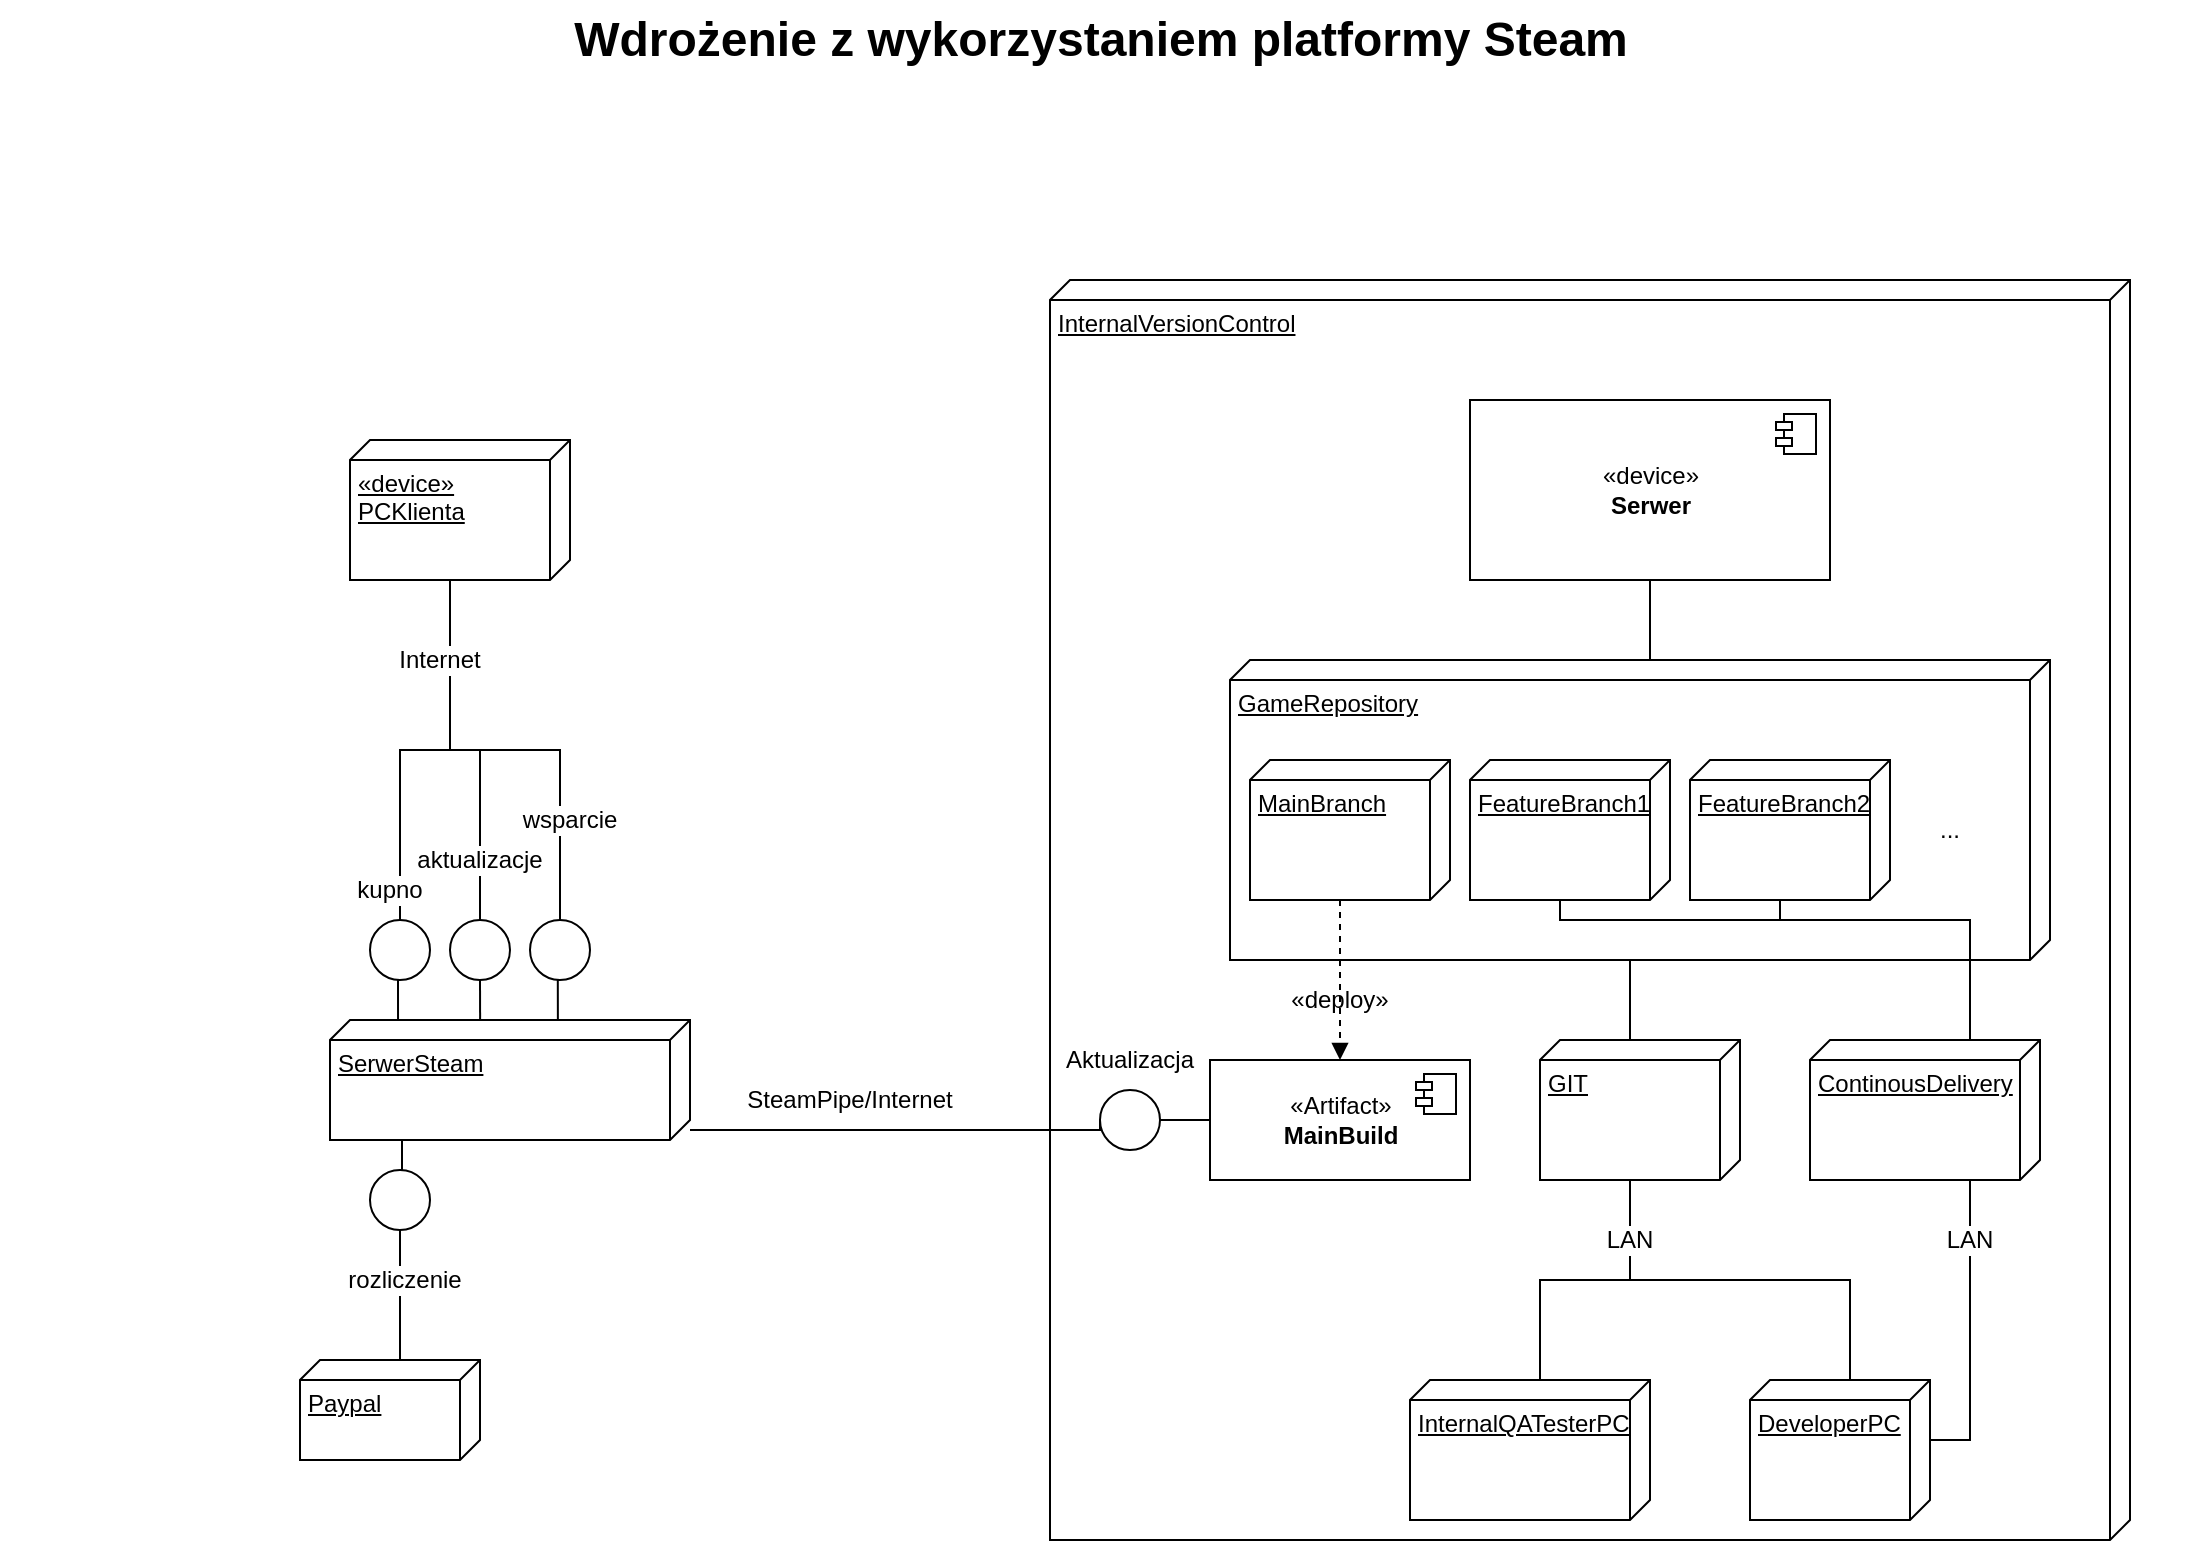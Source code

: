 <mxfile version="13.2.4" type="google"><diagram name="Page-1" id="929967ad-93f9-6ef4-fab6-5d389245f69c"><mxGraphModel dx="3555" dy="1933" grid="1" gridSize="10" guides="1" tooltips="1" connect="1" arrows="1" fold="1" page="1" pageScale="1.5" pageWidth="827" pageHeight="583" background="none" math="0" shadow="0"><root><mxCell id="0" style=";html=1;"/><mxCell id="1" style=";html=1;" parent="0"/><mxCell id="1672d66443f91eb5-23" value="Wdrożenie z wykorzystaniem platformy Steam" style="text;strokeColor=none;fillColor=none;html=1;fontSize=24;fontStyle=1;verticalAlign=middle;align=center;" parent="1" vertex="1"><mxGeometry x="50" y="20" width="1100" height="40" as="geometry"/></mxCell><mxCell id="Bc8ptzITV78zBMkBvAhY-1" value="&lt;div&gt;SerwerSteam&lt;/div&gt;" style="verticalAlign=top;align=left;spacingTop=8;spacingLeft=2;spacingRight=12;shape=cube;size=10;direction=south;fontStyle=4;html=1;" vertex="1" parent="1"><mxGeometry x="215" y="530" width="180" height="60" as="geometry"/></mxCell><mxCell id="Bc8ptzITV78zBMkBvAhY-8" value="&lt;div&gt;«device»&lt;/div&gt;&lt;div&gt;PCKlienta&lt;/div&gt;" style="verticalAlign=top;align=left;spacingTop=8;spacingLeft=2;spacingRight=12;shape=cube;size=10;direction=south;fontStyle=4;html=1;" vertex="1" parent="1"><mxGeometry x="225" y="240" width="110" height="70" as="geometry"/></mxCell><mxCell id="Bc8ptzITV78zBMkBvAhY-9" value="&lt;div&gt;InternalVersionControl&lt;/div&gt;" style="verticalAlign=top;align=left;spacingTop=8;spacingLeft=2;spacingRight=12;shape=cube;size=10;direction=south;fontStyle=4;html=1;" vertex="1" parent="1"><mxGeometry x="575" y="160" width="540" height="630" as="geometry"/></mxCell><mxCell id="Bc8ptzITV78zBMkBvAhY-11" value="&lt;div&gt;SteamPipe/Internet&lt;/div&gt;" style="text;html=1;strokeColor=none;fillColor=none;align=center;verticalAlign=middle;whiteSpace=wrap;rounded=0;" vertex="1" parent="1"><mxGeometry x="455" y="560" width="40" height="20" as="geometry"/></mxCell><mxCell id="Bc8ptzITV78zBMkBvAhY-14" value="&lt;div&gt;GameRepository&lt;/div&gt;" style="verticalAlign=top;align=left;spacingTop=8;spacingLeft=2;spacingRight=12;shape=cube;size=10;direction=south;fontStyle=4;html=1;" vertex="1" parent="1"><mxGeometry x="665" y="350" width="410" height="150" as="geometry"/></mxCell><mxCell id="Bc8ptzITV78zBMkBvAhY-25" style="edgeStyle=orthogonalEdgeStyle;rounded=0;orthogonalLoop=1;jettySize=auto;html=1;exitX=0;exitY=0;exitDx=0;exitDy=40;exitPerimeter=0;entryX=0;entryY=0;entryDx=70;entryDy=55;entryPerimeter=0;endArrow=none;endFill=0;" edge="1" parent="1" source="Bc8ptzITV78zBMkBvAhY-15" target="Bc8ptzITV78zBMkBvAhY-22"><mxGeometry relative="1" as="geometry"/></mxCell><mxCell id="Bc8ptzITV78zBMkBvAhY-15" value="DeveloperPC" style="verticalAlign=top;align=left;spacingTop=8;spacingLeft=2;spacingRight=12;shape=cube;size=10;direction=south;fontStyle=4;html=1;" vertex="1" parent="1"><mxGeometry x="925" y="710" width="90" height="70" as="geometry"/></mxCell><mxCell id="Bc8ptzITV78zBMkBvAhY-17" value="MainBranch" style="verticalAlign=top;align=left;spacingTop=8;spacingLeft=2;spacingRight=12;shape=cube;size=10;direction=south;fontStyle=4;html=1;" vertex="1" parent="1"><mxGeometry x="675" y="400" width="100" height="70" as="geometry"/></mxCell><mxCell id="Bc8ptzITV78zBMkBvAhY-31" style="edgeStyle=orthogonalEdgeStyle;rounded=0;orthogonalLoop=1;jettySize=auto;html=1;exitX=0;exitY=0;exitDx=70;exitDy=55;exitPerimeter=0;endArrow=none;endFill=0;" edge="1" parent="1" source="Bc8ptzITV78zBMkBvAhY-18" target="Bc8ptzITV78zBMkBvAhY-29"><mxGeometry relative="1" as="geometry"><Array as="points"><mxPoint x="830" y="480"/><mxPoint x="1035" y="480"/></Array></mxGeometry></mxCell><mxCell id="Bc8ptzITV78zBMkBvAhY-18" value="&lt;div&gt;FeatureBranch1&lt;/div&gt;" style="verticalAlign=top;align=left;spacingTop=8;spacingLeft=2;spacingRight=12;shape=cube;size=10;direction=south;fontStyle=4;html=1;" vertex="1" parent="1"><mxGeometry x="785" y="400" width="100" height="70" as="geometry"/></mxCell><mxCell id="Bc8ptzITV78zBMkBvAhY-30" style="edgeStyle=orthogonalEdgeStyle;rounded=0;orthogonalLoop=1;jettySize=auto;html=1;exitX=0;exitY=0;exitDx=70;exitDy=55;exitPerimeter=0;entryX=0;entryY=0;entryDx=0;entryDy=52.5;entryPerimeter=0;endArrow=none;endFill=0;" edge="1" parent="1" source="Bc8ptzITV78zBMkBvAhY-19" target="Bc8ptzITV78zBMkBvAhY-29"><mxGeometry relative="1" as="geometry"><Array as="points"><mxPoint x="940" y="480"/><mxPoint x="1035" y="480"/><mxPoint x="1035" y="540"/></Array></mxGeometry></mxCell><mxCell id="Bc8ptzITV78zBMkBvAhY-19" value="&lt;div&gt;FeatureBranch2&lt;/div&gt;" style="verticalAlign=top;align=left;spacingTop=8;spacingLeft=2;spacingRight=12;shape=cube;size=10;direction=south;fontStyle=4;html=1;" vertex="1" parent="1"><mxGeometry x="895" y="400" width="100" height="70" as="geometry"/></mxCell><mxCell id="Bc8ptzITV78zBMkBvAhY-20" value="..." style="text;html=1;strokeColor=none;fillColor=none;align=center;verticalAlign=middle;whiteSpace=wrap;rounded=0;" vertex="1" parent="1"><mxGeometry x="1005" y="425" width="40" height="20" as="geometry"/></mxCell><mxCell id="Bc8ptzITV78zBMkBvAhY-24" style="edgeStyle=orthogonalEdgeStyle;rounded=0;orthogonalLoop=1;jettySize=auto;html=1;exitX=0;exitY=0;exitDx=0;exitDy=55;exitPerimeter=0;entryX=0;entryY=0;entryDx=150;entryDy=210;entryPerimeter=0;endArrow=none;endFill=0;" edge="1" parent="1" source="Bc8ptzITV78zBMkBvAhY-22" target="Bc8ptzITV78zBMkBvAhY-14"><mxGeometry relative="1" as="geometry"/></mxCell><mxCell id="Bc8ptzITV78zBMkBvAhY-22" value="&lt;div&gt;GIT&lt;/div&gt;" style="verticalAlign=top;align=left;spacingTop=8;spacingLeft=2;spacingRight=12;shape=cube;size=10;direction=south;fontStyle=4;html=1;" vertex="1" parent="1"><mxGeometry x="820" y="540" width="100" height="70" as="geometry"/></mxCell><mxCell id="Bc8ptzITV78zBMkBvAhY-72" style="edgeStyle=orthogonalEdgeStyle;rounded=0;orthogonalLoop=1;jettySize=auto;html=1;exitX=0;exitY=0;exitDx=0;exitDy=55;exitPerimeter=0;entryX=0;entryY=0;entryDx=70;entryDy=55;entryPerimeter=0;endArrow=none;endFill=0;" edge="1" parent="1" source="Bc8ptzITV78zBMkBvAhY-26" target="Bc8ptzITV78zBMkBvAhY-22"><mxGeometry relative="1" as="geometry"/></mxCell><mxCell id="Bc8ptzITV78zBMkBvAhY-26" value="InternalQATesterPC" style="verticalAlign=top;align=left;spacingTop=8;spacingLeft=2;spacingRight=12;shape=cube;size=10;direction=south;fontStyle=4;html=1;" vertex="1" parent="1"><mxGeometry x="755" y="710" width="120" height="70" as="geometry"/></mxCell><mxCell id="Bc8ptzITV78zBMkBvAhY-6" value="«Artifact»&lt;br&gt;&lt;b&gt;MainBuild&lt;/b&gt;" style="html=1;dropTarget=0;" vertex="1" parent="1"><mxGeometry x="655" y="550" width="130" height="60" as="geometry"/></mxCell><mxCell id="Bc8ptzITV78zBMkBvAhY-7" value="" style="shape=component;jettyWidth=8;jettyHeight=4;" vertex="1" parent="Bc8ptzITV78zBMkBvAhY-6"><mxGeometry x="1" width="20" height="20" relative="1" as="geometry"><mxPoint x="-27" y="7" as="offset"/></mxGeometry></mxCell><mxCell id="Bc8ptzITV78zBMkBvAhY-32" style="edgeStyle=orthogonalEdgeStyle;rounded=0;orthogonalLoop=1;jettySize=auto;html=1;exitX=0;exitY=0;exitDx=70;exitDy=62.5;exitPerimeter=0;entryX=0;entryY=0;entryDx=30;entryDy=0;entryPerimeter=0;endArrow=none;endFill=0;" edge="1" parent="1" source="Bc8ptzITV78zBMkBvAhY-29" target="Bc8ptzITV78zBMkBvAhY-15"><mxGeometry relative="1" as="geometry"><Array as="points"><mxPoint x="1035" y="610"/><mxPoint x="1035" y="740"/></Array></mxGeometry></mxCell><mxCell id="Bc8ptzITV78zBMkBvAhY-29" value="ContinousDelivery" style="verticalAlign=top;align=left;spacingTop=8;spacingLeft=2;spacingRight=12;shape=cube;size=10;direction=south;fontStyle=4;html=1;" vertex="1" parent="1"><mxGeometry x="955" y="540" width="115" height="70" as="geometry"/></mxCell><mxCell id="Bc8ptzITV78zBMkBvAhY-10" style="edgeStyle=orthogonalEdgeStyle;rounded=0;orthogonalLoop=1;jettySize=auto;html=1;exitX=0;exitY=0;exitDx=55;exitDy=0;exitPerimeter=0;endArrow=none;endFill=0;entryX=0;entryY=0.5;entryDx=0;entryDy=0;" edge="1" parent="1" source="Bc8ptzITV78zBMkBvAhY-1" target="Bc8ptzITV78zBMkBvAhY-35"><mxGeometry relative="1" as="geometry"><Array as="points"><mxPoint x="600" y="585"/></Array></mxGeometry></mxCell><mxCell id="Bc8ptzITV78zBMkBvAhY-36" style="edgeStyle=orthogonalEdgeStyle;rounded=0;orthogonalLoop=1;jettySize=auto;html=1;exitX=1;exitY=0.5;exitDx=0;exitDy=0;entryX=0;entryY=0.5;entryDx=0;entryDy=0;endArrow=none;endFill=0;" edge="1" parent="1" source="Bc8ptzITV78zBMkBvAhY-35" target="Bc8ptzITV78zBMkBvAhY-6"><mxGeometry relative="1" as="geometry"/></mxCell><mxCell id="Bc8ptzITV78zBMkBvAhY-35" value="" style="ellipse;whiteSpace=wrap;html=1;aspect=fixed;" vertex="1" parent="1"><mxGeometry x="600" y="565" width="30" height="30" as="geometry"/></mxCell><mxCell id="Bc8ptzITV78zBMkBvAhY-37" value="Aktualizacja" style="text;html=1;strokeColor=none;fillColor=none;align=center;verticalAlign=middle;whiteSpace=wrap;rounded=0;labelBackgroundColor=#ffffff;" vertex="1" parent="1"><mxGeometry x="595" y="540" width="40" height="20" as="geometry"/></mxCell><mxCell id="Bc8ptzITV78zBMkBvAhY-42" style="edgeStyle=orthogonalEdgeStyle;rounded=0;orthogonalLoop=1;jettySize=auto;html=1;exitX=0.5;exitY=1;exitDx=0;exitDy=0;entryX=-0.008;entryY=0.811;entryDx=0;entryDy=0;entryPerimeter=0;endArrow=none;endFill=0;" edge="1" parent="1" source="Bc8ptzITV78zBMkBvAhY-39" target="Bc8ptzITV78zBMkBvAhY-1"><mxGeometry relative="1" as="geometry"/></mxCell><mxCell id="Bc8ptzITV78zBMkBvAhY-46" style="edgeStyle=orthogonalEdgeStyle;rounded=0;orthogonalLoop=1;jettySize=auto;html=1;exitX=0.5;exitY=0;exitDx=0;exitDy=0;entryX=0;entryY=0;entryDx=70;entryDy=60;entryPerimeter=0;endArrow=none;endFill=0;" edge="1" parent="1" source="Bc8ptzITV78zBMkBvAhY-39" target="Bc8ptzITV78zBMkBvAhY-8"><mxGeometry relative="1" as="geometry"/></mxCell><mxCell id="Bc8ptzITV78zBMkBvAhY-39" value="" style="ellipse;whiteSpace=wrap;html=1;aspect=fixed;" vertex="1" parent="1"><mxGeometry x="235" y="480" width="30" height="30" as="geometry"/></mxCell><mxCell id="Bc8ptzITV78zBMkBvAhY-43" style="edgeStyle=orthogonalEdgeStyle;rounded=0;orthogonalLoop=1;jettySize=auto;html=1;exitX=0.5;exitY=1;exitDx=0;exitDy=0;entryX=0;entryY=0.583;entryDx=0;entryDy=0;entryPerimeter=0;endArrow=none;endFill=0;" edge="1" parent="1" source="Bc8ptzITV78zBMkBvAhY-40" target="Bc8ptzITV78zBMkBvAhY-1"><mxGeometry relative="1" as="geometry"/></mxCell><mxCell id="Bc8ptzITV78zBMkBvAhY-47" style="edgeStyle=orthogonalEdgeStyle;rounded=0;orthogonalLoop=1;jettySize=auto;html=1;exitX=0.5;exitY=0;exitDx=0;exitDy=0;entryX=0;entryY=0;entryDx=70;entryDy=60;entryPerimeter=0;endArrow=none;endFill=0;" edge="1" parent="1" source="Bc8ptzITV78zBMkBvAhY-40" target="Bc8ptzITV78zBMkBvAhY-8"><mxGeometry relative="1" as="geometry"/></mxCell><mxCell id="Bc8ptzITV78zBMkBvAhY-40" value="" style="ellipse;whiteSpace=wrap;html=1;aspect=fixed;" vertex="1" parent="1"><mxGeometry x="275" y="480" width="30" height="30" as="geometry"/></mxCell><mxCell id="Bc8ptzITV78zBMkBvAhY-44" style="edgeStyle=orthogonalEdgeStyle;rounded=0;orthogonalLoop=1;jettySize=auto;html=1;exitX=0.5;exitY=1;exitDx=0;exitDy=0;entryX=0;entryY=0.367;entryDx=0;entryDy=0;entryPerimeter=0;endArrow=none;endFill=0;" edge="1" parent="1" source="Bc8ptzITV78zBMkBvAhY-41" target="Bc8ptzITV78zBMkBvAhY-1"><mxGeometry relative="1" as="geometry"/></mxCell><mxCell id="Bc8ptzITV78zBMkBvAhY-48" style="edgeStyle=orthogonalEdgeStyle;rounded=0;orthogonalLoop=1;jettySize=auto;html=1;exitX=0.5;exitY=0;exitDx=0;exitDy=0;entryX=0;entryY=0;entryDx=70;entryDy=60;entryPerimeter=0;endArrow=none;endFill=0;" edge="1" parent="1" source="Bc8ptzITV78zBMkBvAhY-41" target="Bc8ptzITV78zBMkBvAhY-8"><mxGeometry relative="1" as="geometry"/></mxCell><mxCell id="Bc8ptzITV78zBMkBvAhY-41" value="" style="ellipse;whiteSpace=wrap;html=1;aspect=fixed;" vertex="1" parent="1"><mxGeometry x="315" y="480" width="30" height="30" as="geometry"/></mxCell><mxCell id="Bc8ptzITV78zBMkBvAhY-50" value="&lt;div&gt;kupno&lt;/div&gt;" style="text;html=1;strokeColor=none;fillColor=none;align=center;verticalAlign=middle;whiteSpace=wrap;rounded=0;labelBackgroundColor=#ffffff;" vertex="1" parent="1"><mxGeometry x="225" y="455" width="40" height="20" as="geometry"/></mxCell><mxCell id="Bc8ptzITV78zBMkBvAhY-52" value="aktualizacje" style="text;html=1;strokeColor=none;fillColor=none;align=center;verticalAlign=middle;whiteSpace=wrap;rounded=0;labelBackgroundColor=#ffffff;" vertex="1" parent="1"><mxGeometry x="270" y="440" width="40" height="20" as="geometry"/></mxCell><mxCell id="Bc8ptzITV78zBMkBvAhY-54" value="wsparcie" style="text;html=1;strokeColor=none;fillColor=none;align=center;verticalAlign=middle;whiteSpace=wrap;rounded=0;labelBackgroundColor=#ffffff;" vertex="1" parent="1"><mxGeometry x="310" y="420" width="50" height="20" as="geometry"/></mxCell><mxCell id="Bc8ptzITV78zBMkBvAhY-56" value="&lt;div&gt;Paypal&lt;/div&gt;" style="verticalAlign=top;align=left;spacingTop=8;spacingLeft=2;spacingRight=12;shape=cube;size=10;direction=south;fontStyle=4;html=1;" vertex="1" parent="1"><mxGeometry x="200" y="700" width="90" height="50" as="geometry"/></mxCell><mxCell id="Bc8ptzITV78zBMkBvAhY-58" style="edgeStyle=orthogonalEdgeStyle;rounded=0;orthogonalLoop=1;jettySize=auto;html=1;exitX=0.5;exitY=0;exitDx=0;exitDy=0;entryX=1.008;entryY=0.8;entryDx=0;entryDy=0;entryPerimeter=0;endArrow=none;endFill=0;" edge="1" parent="1" source="Bc8ptzITV78zBMkBvAhY-57" target="Bc8ptzITV78zBMkBvAhY-1"><mxGeometry relative="1" as="geometry"/></mxCell><mxCell id="Bc8ptzITV78zBMkBvAhY-76" style="edgeStyle=orthogonalEdgeStyle;rounded=0;orthogonalLoop=1;jettySize=auto;html=1;exitX=0.5;exitY=1;exitDx=0;exitDy=0;entryX=0;entryY=0;entryDx=0;entryDy=40;entryPerimeter=0;endArrow=none;endFill=0;" edge="1" parent="1" source="Bc8ptzITV78zBMkBvAhY-57" target="Bc8ptzITV78zBMkBvAhY-56"><mxGeometry relative="1" as="geometry"/></mxCell><mxCell id="Bc8ptzITV78zBMkBvAhY-57" value="" style="ellipse;whiteSpace=wrap;html=1;aspect=fixed;" vertex="1" parent="1"><mxGeometry x="235" y="605" width="30" height="30" as="geometry"/></mxCell><mxCell id="Bc8ptzITV78zBMkBvAhY-59" value="rozliczenie" style="text;html=1;strokeColor=none;fillColor=none;align=center;verticalAlign=middle;whiteSpace=wrap;rounded=0;labelBackgroundColor=#ffffff;" vertex="1" parent="1"><mxGeometry x="225" y="650" width="55" height="20" as="geometry"/></mxCell><mxCell id="Bc8ptzITV78zBMkBvAhY-61" value="&lt;div&gt;Internet&lt;/div&gt;" style="text;html=1;strokeColor=none;fillColor=none;align=center;verticalAlign=middle;whiteSpace=wrap;rounded=0;labelBackgroundColor=#ffffff;" vertex="1" parent="1"><mxGeometry x="250" y="340" width="40" height="20" as="geometry"/></mxCell><mxCell id="Bc8ptzITV78zBMkBvAhY-67" style="edgeStyle=orthogonalEdgeStyle;rounded=0;orthogonalLoop=1;jettySize=auto;html=1;exitX=0.5;exitY=1;exitDx=0;exitDy=0;entryX=0;entryY=0;entryDx=0;entryDy=200;entryPerimeter=0;endArrow=none;endFill=0;" edge="1" parent="1" source="Bc8ptzITV78zBMkBvAhY-65" target="Bc8ptzITV78zBMkBvAhY-14"><mxGeometry relative="1" as="geometry"/></mxCell><mxCell id="Bc8ptzITV78zBMkBvAhY-65" value="«device»&lt;br&gt;&lt;b&gt;Serwer&lt;/b&gt;" style="html=1;dropTarget=0;labelBackgroundColor=#ffffff;" vertex="1" parent="1"><mxGeometry x="785" y="220" width="180" height="90" as="geometry"/></mxCell><mxCell id="Bc8ptzITV78zBMkBvAhY-66" value="" style="shape=component;jettyWidth=8;jettyHeight=4;" vertex="1" parent="Bc8ptzITV78zBMkBvAhY-65"><mxGeometry x="1" width="20" height="20" relative="1" as="geometry"><mxPoint x="-27" y="7" as="offset"/></mxGeometry></mxCell><mxCell id="Bc8ptzITV78zBMkBvAhY-68" value="«deploy»" style="text;html=1;strokeColor=none;fillColor=none;align=center;verticalAlign=middle;whiteSpace=wrap;rounded=0;labelBackgroundColor=#ffffff;" vertex="1" parent="1"><mxGeometry x="700" y="510" width="40" height="20" as="geometry"/></mxCell><mxCell id="Bc8ptzITV78zBMkBvAhY-69" style="edgeStyle=orthogonalEdgeStyle;rounded=0;orthogonalLoop=1;jettySize=auto;html=1;exitX=0;exitY=0;exitDx=70;exitDy=55;exitPerimeter=0;entryX=0.5;entryY=0;entryDx=0;entryDy=0;endArrow=block;endFill=1;dashed=1;" edge="1" parent="1" source="Bc8ptzITV78zBMkBvAhY-17" target="Bc8ptzITV78zBMkBvAhY-6"><mxGeometry relative="1" as="geometry"><mxPoint x="720" y="470" as="sourcePoint"/><mxPoint x="720" y="550" as="targetPoint"/></mxGeometry></mxCell><mxCell id="Bc8ptzITV78zBMkBvAhY-70" value="LAN" style="text;html=1;strokeColor=none;fillColor=none;align=center;verticalAlign=middle;whiteSpace=wrap;rounded=0;labelBackgroundColor=#ffffff;" vertex="1" parent="1"><mxGeometry x="845" y="630" width="40" height="20" as="geometry"/></mxCell><mxCell id="Bc8ptzITV78zBMkBvAhY-73" value="LAN" style="text;html=1;strokeColor=none;fillColor=none;align=center;verticalAlign=middle;whiteSpace=wrap;rounded=0;labelBackgroundColor=#ffffff;" vertex="1" parent="1"><mxGeometry x="1015" y="630" width="40" height="20" as="geometry"/></mxCell></root></mxGraphModel></diagram></mxfile>